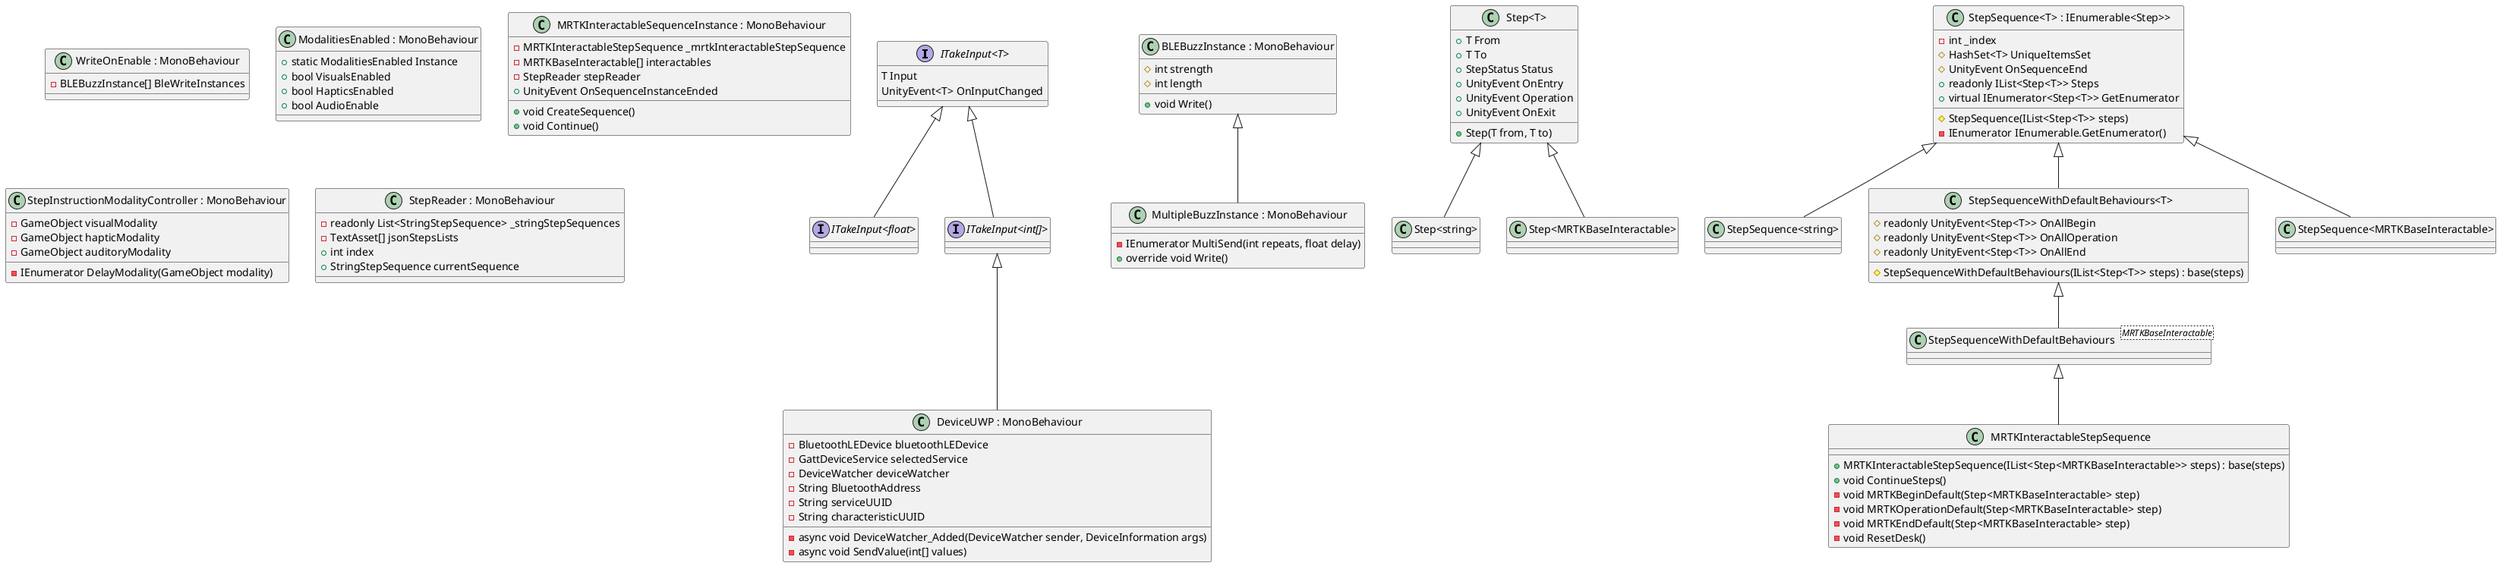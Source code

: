 @startuml "Class Diagram"
interface "ITakeInput<T>"
"ITakeInput<T>" : T Input 
"ITakeInput<T>" : UnityEvent<T> OnInputChanged 

interface "ITakeInput<float>"
interface "ITakeInput<int[]>"

"ITakeInput<T>" <|-- "ITakeInput<float>"
"ITakeInput<T>" <|-- "ITakeInput<int[]>"

class "DeviceUWP : MonoBehaviour" as deviceUWP
deviceUWP : -BluetoothLEDevice bluetoothLEDevice
deviceUWP : -GattDeviceService selectedService
deviceUWP : -DeviceWatcher deviceWatcher
deviceUWP : -String BluetoothAddress
deviceUWP : -String serviceUUID
deviceUWP : -String characteristicUUID
deviceUWP : -async void DeviceWatcher_Added(DeviceWatcher sender, DeviceInformation args)
deviceUWP : -async void SendValue(int[] values)

"ITakeInput<int[]>" <|--- deviceUWP

class "BLEBuzzInstance : MonoBehaviour" as buzzInst
buzzInst : #int strength
buzzInst : #int length
buzzInst : +void Write()

class "MultipleBuzzInstance : MonoBehaviour" as multiBuzzInst
multiBuzzInst : -IEnumerator MultiSend(int repeats, float delay)
multiBuzzInst : +override void Write()

buzzInst <|-- multiBuzzInst

class "WriteOnEnable : MonoBehaviour" as buzzEnable
buzzEnable : -BLEBuzzInstance[] BleWriteInstances

class "ModalitiesEnabled : MonoBehaviour" as modalityEnable
modalityEnable : +static ModalitiesEnabled Instance
modalityEnable : +bool VisualsEnabled
modalityEnable : +bool HapticsEnabled
modalityEnable : +bool AudioEnable

class "MRTKInteractableSequenceInstance : MonoBehaviour" as mrtkInstance
mrtkInstance : -MRTKInteractableStepSequence _mrtkInteractableStepSequence
mrtkInstance : -MRTKBaseInteractable[] interactables
mrtkInstance : -StepReader stepReader
mrtkInstance : +UnityEvent OnSequenceInstanceEnded
mrtkInstance : +void CreateSequence()
mrtkInstance : +void Continue()

class "StepInstructionModalityController : MonoBehaviour" as instructionModalities
instructionModalities : -GameObject visualModality
instructionModalities : -GameObject hapticModality
instructionModalities : -GameObject auditoryModality
instructionModalities : -IEnumerator DelayModality(GameObject modality)

class "StepReader : MonoBehaviour" as stepReader
stepReader : -readonly List<StringStepSequence> _stringStepSequences
stepReader : -TextAsset[] jsonStepsLists
stepReader : +int index
stepReader : +StringStepSequence currentSequence

class "Step<T>"
"Step<T>" : +T From
"Step<T>" : +T To
"Step<T>" : +StepStatus Status
"Step<T>" : +UnityEvent OnEntry
"Step<T>" : +UnityEvent Operation
"Step<T>" : +UnityEvent OnExit
"Step<T>" : +Step(T from, T to)

class "Step<string>"
class "Step<MRTKBaseInteractable>"
class "StepSequence<T> : IEnumerable<Step>>" as stepSequence
stepSequence : -int _index
stepSequence : #HashSet<T> UniqueItemsSet
stepSequence : #UnityEvent OnSequenceEnd
stepSequence : +readonly IList<Step<T>> Steps
stepSequence : #StepSequence(IList<Step<T>> steps)
stepSequence : +virtual IEnumerator<Step<T>> GetEnumerator
stepSequence : -IEnumerator IEnumerable.GetEnumerator()

class "StepSequence<string>"
class "StepSequenceWithDefaultBehaviours<T>"
"StepSequenceWithDefaultBehaviours<T>" : #readonly UnityEvent<Step<T>> OnAllBegin
"StepSequenceWithDefaultBehaviours<T>" : #readonly UnityEvent<Step<T>> OnAllOperation
"StepSequenceWithDefaultBehaviours<T>" : #readonly UnityEvent<Step<T>> OnAllEnd
"StepSequenceWithDefaultBehaviours<T>" : #StepSequenceWithDefaultBehaviours(IList<Step<T>> steps) : base(steps)

class "StepSequenceWithDefaultBehaviours<MRTKBaseInteractable>" as stepSeqWithDefaultMRTK

"Step<T>" <|-- "Step<string>"
"Step<T>" <|-- "Step<MRTKBaseInteractable>"

stepSequence <|-- "StepSequence<string>"
stepSequence <|-- "StepSequence<MRTKBaseInteractable>"
stepSequence <|-- "StepSequenceWithDefaultBehaviours<T>"
"StepSequenceWithDefaultBehaviours<T>" <|-- stepSeqWithDefaultMRTK

class "MRTKInteractableStepSequence" as mrtkStepSequence
mrtkStepSequence : +MRTKInteractableStepSequence(IList<Step<MRTKBaseInteractable>> steps) : base(steps)
mrtkStepSequence : +void ContinueSteps()
mrtkStepSequence : -void MRTKBeginDefault(Step<MRTKBaseInteractable> step)
mrtkStepSequence : -void MRTKOperationDefault(Step<MRTKBaseInteractable> step)
mrtkStepSequence : -void MRTKEndDefault(Step<MRTKBaseInteractable> step)
mrtkStepSequence : -void ResetDesk()

stepSeqWithDefaultMRTK <|-- mrtkStepSequence 
@enduml